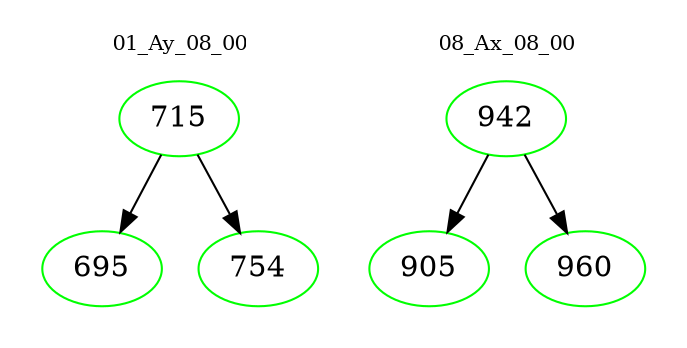 digraph{
subgraph cluster_0 {
color = white
label = "01_Ay_08_00";
fontsize=10;
T0_715 [label="715", color="green"]
T0_715 -> T0_695 [color="black"]
T0_695 [label="695", color="green"]
T0_715 -> T0_754 [color="black"]
T0_754 [label="754", color="green"]
}
subgraph cluster_1 {
color = white
label = "08_Ax_08_00";
fontsize=10;
T1_942 [label="942", color="green"]
T1_942 -> T1_905 [color="black"]
T1_905 [label="905", color="green"]
T1_942 -> T1_960 [color="black"]
T1_960 [label="960", color="green"]
}
}
